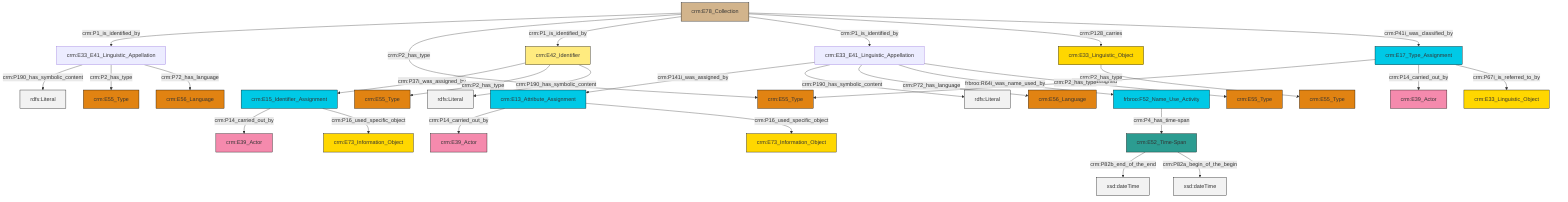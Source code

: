 graph TD
classDef Literal fill:#f2f2f2,stroke:#000000;
classDef CRM_Entity fill:#FFFFFF,stroke:#000000;
classDef Temporal_Entity fill:#00C9E6, stroke:#000000;
classDef Type fill:#E18312, stroke:#000000;
classDef Time-Span fill:#2C9C91, stroke:#000000;
classDef Appellation fill:#FFEB7F, stroke:#000000;
classDef Place fill:#008836, stroke:#000000;
classDef Persistent_Item fill:#B266B2, stroke:#000000;
classDef Conceptual_Object fill:#FFD700, stroke:#000000;
classDef Physical_Thing fill:#D2B48C, stroke:#000000;
classDef Actor fill:#f58aad, stroke:#000000;
classDef PC_Classes fill:#4ce600, stroke:#000000;
classDef Multi fill:#cccccc,stroke:#000000;

0["crm:E15_Identifier_Assignment"]:::Temporal_Entity -->|crm:P14_carried_out_by| 1["crm:E39_Actor"]:::Actor
4["crm:E33_E41_Linguistic_Appellation"]:::Default -->|crm:P141i_was_assigned_by| 5["crm:E13_Attribute_Assignment"]:::Temporal_Entity
0["crm:E15_Identifier_Assignment"]:::Temporal_Entity -->|crm:P16_used_specific_object| 6["crm:E73_Information_Object"]:::Conceptual_Object
7["crm:E17_Type_Assignment"]:::Temporal_Entity -->|crm:P42_assigned| 2["crm:E55_Type"]:::Type
8["crm:E78_Collection"]:::Physical_Thing -->|crm:P1_is_identified_by| 9["crm:E33_E41_Linguistic_Appellation"]:::Default
4["crm:E33_E41_Linguistic_Appellation"]:::Default -->|crm:P190_has_symbolic_content| 10[rdfs:Literal]:::Literal
8["crm:E78_Collection"]:::Physical_Thing -->|crm:P2_has_type| 2["crm:E55_Type"]:::Type
5["crm:E13_Attribute_Assignment"]:::Temporal_Entity -->|crm:P14_carried_out_by| 13["crm:E39_Actor"]:::Actor
4["crm:E33_E41_Linguistic_Appellation"]:::Default -->|crm:P72_has_language| 14["crm:E56_Language"]:::Type
4["crm:E33_E41_Linguistic_Appellation"]:::Default -->|frbroo:R64i_was_name_used_by| 15["frbroo:F52_Name_Use_Activity"]:::Temporal_Entity
9["crm:E33_E41_Linguistic_Appellation"]:::Default -->|crm:P190_has_symbolic_content| 18[rdfs:Literal]:::Literal
8["crm:E78_Collection"]:::Physical_Thing -->|crm:P1_is_identified_by| 23["crm:E42_Identifier"]:::Appellation
24["crm:E33_Linguistic_Object"]:::Conceptual_Object -->|crm:P2_has_type| 25["crm:E55_Type"]:::Type
8["crm:E78_Collection"]:::Physical_Thing -->|crm:P1_is_identified_by| 4["crm:E33_E41_Linguistic_Appellation"]:::Default
8["crm:E78_Collection"]:::Physical_Thing -->|crm:P128_carries| 24["crm:E33_Linguistic_Object"]:::Conceptual_Object
7["crm:E17_Type_Assignment"]:::Temporal_Entity -->|crm:P14_carried_out_by| 28["crm:E39_Actor"]:::Actor
8["crm:E78_Collection"]:::Physical_Thing -->|crm:P41i_was_classified_by| 7["crm:E17_Type_Assignment"]:::Temporal_Entity
23["crm:E42_Identifier"]:::Appellation -->|crm:P37i_was_assigned_by| 0["crm:E15_Identifier_Assignment"]:::Temporal_Entity
7["crm:E17_Type_Assignment"]:::Temporal_Entity -->|crm:P67i_is_referred_to_by| 21["crm:E33_Linguistic_Object"]:::Conceptual_Object
5["crm:E13_Attribute_Assignment"]:::Temporal_Entity -->|crm:P16_used_specific_object| 26["crm:E73_Information_Object"]:::Conceptual_Object
9["crm:E33_E41_Linguistic_Appellation"]:::Default -->|crm:P2_has_type| 11["crm:E55_Type"]:::Type
4["crm:E33_E41_Linguistic_Appellation"]:::Default -->|crm:P2_has_type| 29["crm:E55_Type"]:::Type
19["crm:E52_Time-Span"]:::Time-Span -->|crm:P82b_end_of_the_end| 41[xsd:dateTime]:::Literal
9["crm:E33_E41_Linguistic_Appellation"]:::Default -->|crm:P72_has_language| 43["crm:E56_Language"]:::Type
15["frbroo:F52_Name_Use_Activity"]:::Temporal_Entity -->|crm:P4_has_time-span| 19["crm:E52_Time-Span"]:::Time-Span
23["crm:E42_Identifier"]:::Appellation -->|crm:P2_has_type| 16["crm:E55_Type"]:::Type
19["crm:E52_Time-Span"]:::Time-Span -->|crm:P82a_begin_of_the_begin| 46[xsd:dateTime]:::Literal
23["crm:E42_Identifier"]:::Appellation -->|crm:P190_has_symbolic_content| 50[rdfs:Literal]:::Literal